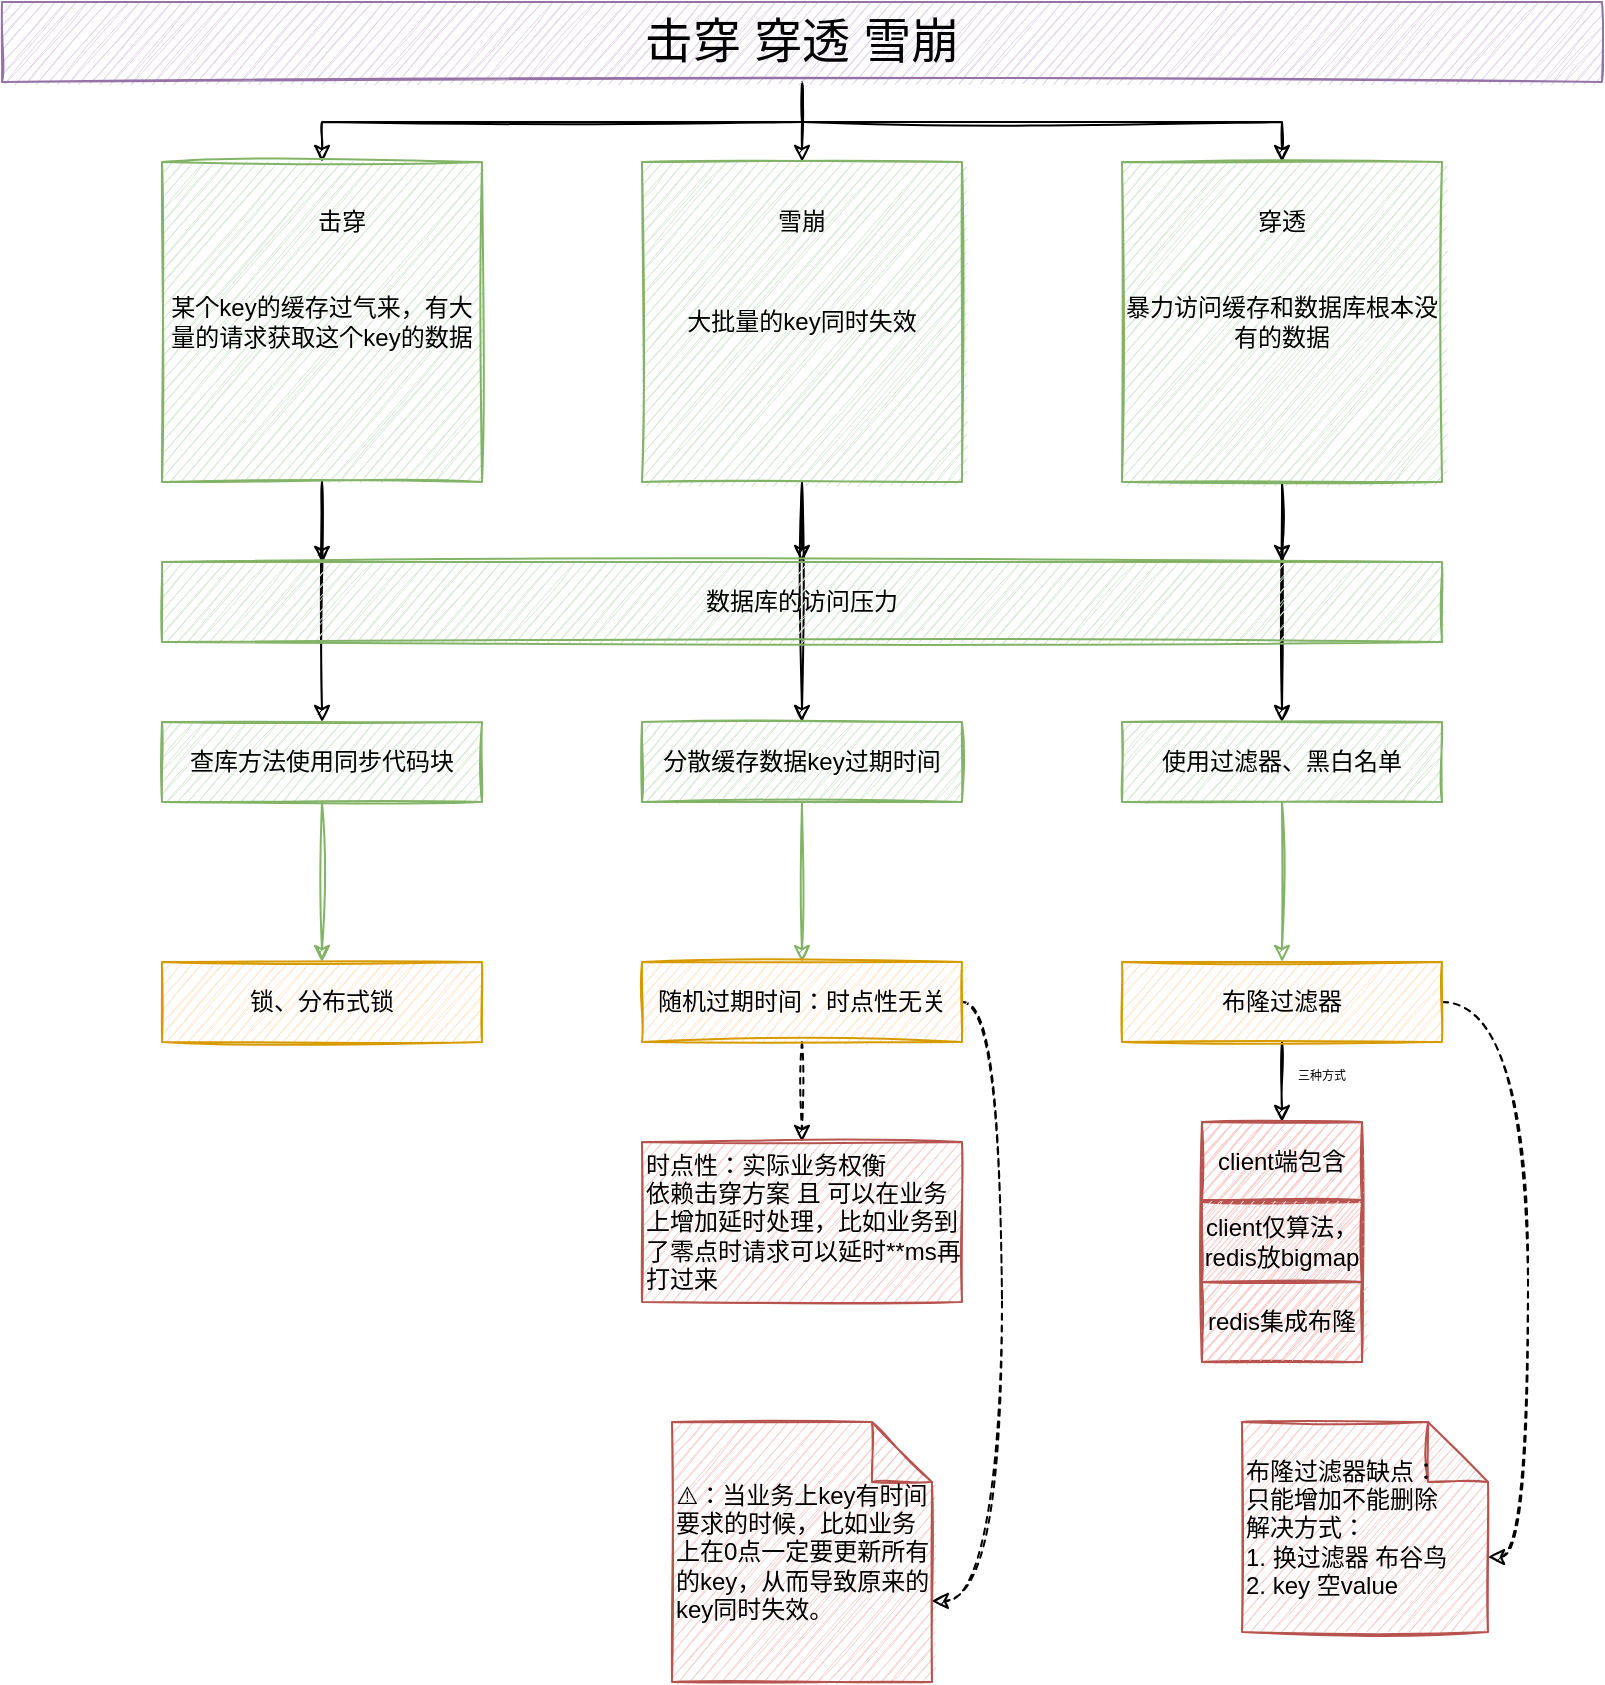 <mxfile version="13.3.6" type="device"><diagram id="yxFkaaRLUikSugU1HOac" name="第 1 页"><mxGraphModel dx="1018" dy="559" grid="1" gridSize="10" guides="1" tooltips="1" connect="1" arrows="1" fold="1" page="1" pageScale="1" pageWidth="827" pageHeight="1169" math="0" shadow="0"><root><mxCell id="0"/><mxCell id="1" parent="0"/><mxCell id="8vLPIoRJYoIOx98PnIwX-2" style="edgeStyle=orthogonalEdgeStyle;rounded=0;sketch=1;orthogonalLoop=1;jettySize=auto;html=1;" edge="1" parent="1" source="cR_nXsfH-o96XRE8XCpg-1" target="cR_nXsfH-o96XRE8XCpg-2"><mxGeometry relative="1" as="geometry"/></mxCell><mxCell id="8vLPIoRJYoIOx98PnIwX-4" style="edgeStyle=orthogonalEdgeStyle;rounded=0;sketch=1;orthogonalLoop=1;jettySize=auto;html=1;entryX=0.5;entryY=0;entryDx=0;entryDy=0;" edge="1" parent="1" source="cR_nXsfH-o96XRE8XCpg-1" target="cR_nXsfH-o96XRE8XCpg-4"><mxGeometry relative="1" as="geometry"/></mxCell><mxCell id="8vLPIoRJYoIOx98PnIwX-5" style="edgeStyle=orthogonalEdgeStyle;rounded=0;sketch=1;orthogonalLoop=1;jettySize=auto;html=1;" edge="1" parent="1" source="cR_nXsfH-o96XRE8XCpg-1" target="cR_nXsfH-o96XRE8XCpg-7"><mxGeometry relative="1" as="geometry"/></mxCell><mxCell id="cR_nXsfH-o96XRE8XCpg-1" value="&lt;font style=&quot;font-size: 24px&quot;&gt;击穿 穿透 雪崩&lt;/font&gt;" style="rounded=0;whiteSpace=wrap;html=1;fillColor=#e1d5e7;strokeColor=#9673a6;sketch=1;" parent="1" vertex="1"><mxGeometry y="40" width="800" height="40" as="geometry"/></mxCell><mxCell id="cR_nXsfH-o96XRE8XCpg-17" style="edgeStyle=orthogonalEdgeStyle;rounded=0;orthogonalLoop=1;jettySize=auto;html=1;exitX=0.5;exitY=1;exitDx=0;exitDy=0;sketch=1;" parent="1" source="cR_nXsfH-o96XRE8XCpg-2" target="cR_nXsfH-o96XRE8XCpg-15" edge="1"><mxGeometry relative="1" as="geometry"/></mxCell><mxCell id="cR_nXsfH-o96XRE8XCpg-18" style="edgeStyle=orthogonalEdgeStyle;rounded=0;orthogonalLoop=1;jettySize=auto;html=1;exitX=0.5;exitY=1;exitDx=0;exitDy=0;entryX=0.125;entryY=0.013;entryDx=0;entryDy=0;entryPerimeter=0;sketch=1;" parent="1" source="cR_nXsfH-o96XRE8XCpg-2" target="cR_nXsfH-o96XRE8XCpg-10" edge="1"><mxGeometry relative="1" as="geometry"/></mxCell><mxCell id="cR_nXsfH-o96XRE8XCpg-2" value="某个key的缓存过气来，有大量的请求获取这个key的数据" style="rounded=0;whiteSpace=wrap;html=1;fillColor=#d5e8d4;strokeColor=#82b366;sketch=1;" parent="1" vertex="1"><mxGeometry x="80" y="120" width="160" height="160" as="geometry"/></mxCell><mxCell id="cR_nXsfH-o96XRE8XCpg-3" value="击穿" style="text;html=1;strokeColor=none;fillColor=none;align=center;verticalAlign=middle;whiteSpace=wrap;rounded=0;sketch=1;" parent="1" vertex="1"><mxGeometry x="150" y="140" width="40" height="20" as="geometry"/></mxCell><mxCell id="cR_nXsfH-o96XRE8XCpg-12" style="edgeStyle=orthogonalEdgeStyle;rounded=0;orthogonalLoop=1;jettySize=auto;html=1;exitX=0.5;exitY=1;exitDx=0;exitDy=0;sketch=1;" parent="1" source="cR_nXsfH-o96XRE8XCpg-4" target="cR_nXsfH-o96XRE8XCpg-10" edge="1"><mxGeometry relative="1" as="geometry"/></mxCell><mxCell id="cR_nXsfH-o96XRE8XCpg-20" style="edgeStyle=orthogonalEdgeStyle;rounded=0;orthogonalLoop=1;jettySize=auto;html=1;exitX=0.5;exitY=1;exitDx=0;exitDy=0;sketch=1;" parent="1" source="cR_nXsfH-o96XRE8XCpg-4" target="cR_nXsfH-o96XRE8XCpg-19" edge="1"><mxGeometry relative="1" as="geometry"/></mxCell><mxCell id="cR_nXsfH-o96XRE8XCpg-4" value="大批量的key同时失效" style="rounded=0;whiteSpace=wrap;html=1;fillColor=#d5e8d4;strokeColor=#82b366;sketch=1;" parent="1" vertex="1"><mxGeometry x="320" y="120" width="160" height="160" as="geometry"/></mxCell><mxCell id="cR_nXsfH-o96XRE8XCpg-5" value="雪崩" style="text;html=1;strokeColor=none;fillColor=none;align=center;verticalAlign=middle;whiteSpace=wrap;rounded=0;sketch=1;" parent="1" vertex="1"><mxGeometry x="380" y="140" width="40" height="20" as="geometry"/></mxCell><mxCell id="cR_nXsfH-o96XRE8XCpg-14" style="edgeStyle=orthogonalEdgeStyle;rounded=0;orthogonalLoop=1;jettySize=auto;html=1;exitX=0.5;exitY=1;exitDx=0;exitDy=0;entryX=0.875;entryY=0;entryDx=0;entryDy=0;entryPerimeter=0;sketch=1;" parent="1" source="cR_nXsfH-o96XRE8XCpg-7" target="cR_nXsfH-o96XRE8XCpg-10" edge="1"><mxGeometry relative="1" as="geometry"/></mxCell><mxCell id="cR_nXsfH-o96XRE8XCpg-22" style="edgeStyle=orthogonalEdgeStyle;rounded=0;orthogonalLoop=1;jettySize=auto;html=1;exitX=0.5;exitY=1;exitDx=0;exitDy=0;sketch=1;" parent="1" source="cR_nXsfH-o96XRE8XCpg-7" target="cR_nXsfH-o96XRE8XCpg-21" edge="1"><mxGeometry relative="1" as="geometry"/></mxCell><mxCell id="cR_nXsfH-o96XRE8XCpg-7" value="暴力访问缓存和数据库根本没有的数据" style="rounded=0;whiteSpace=wrap;html=1;fillColor=#d5e8d4;strokeColor=#82b366;sketch=1;" parent="1" vertex="1"><mxGeometry x="560" y="120" width="160" height="160" as="geometry"/></mxCell><mxCell id="cR_nXsfH-o96XRE8XCpg-8" value="穿透" style="text;html=1;strokeColor=none;fillColor=none;align=center;verticalAlign=middle;whiteSpace=wrap;rounded=0;sketch=1;" parent="1" vertex="1"><mxGeometry x="620" y="140" width="40" height="20" as="geometry"/></mxCell><mxCell id="cR_nXsfH-o96XRE8XCpg-10" value="数据库的访问压力" style="rounded=0;whiteSpace=wrap;html=1;fillColor=#d5e8d4;strokeColor=#82b366;sketch=1;" parent="1" vertex="1"><mxGeometry x="80" y="320" width="640" height="40" as="geometry"/></mxCell><mxCell id="cR_nXsfH-o96XRE8XCpg-24" style="edgeStyle=orthogonalEdgeStyle;rounded=0;orthogonalLoop=1;jettySize=auto;html=1;exitX=0.5;exitY=1;exitDx=0;exitDy=0;fillColor=#d5e8d4;strokeColor=#82b366;sketch=1;" parent="1" source="cR_nXsfH-o96XRE8XCpg-15" target="cR_nXsfH-o96XRE8XCpg-23" edge="1"><mxGeometry relative="1" as="geometry"/></mxCell><mxCell id="cR_nXsfH-o96XRE8XCpg-15" value="查库方法使用同步代码块" style="rounded=0;whiteSpace=wrap;html=1;fillColor=#d5e8d4;strokeColor=#82b366;sketch=1;" parent="1" vertex="1"><mxGeometry x="80" y="400" width="160" height="40" as="geometry"/></mxCell><mxCell id="cR_nXsfH-o96XRE8XCpg-26" style="edgeStyle=orthogonalEdgeStyle;rounded=0;orthogonalLoop=1;jettySize=auto;html=1;exitX=0.5;exitY=1;exitDx=0;exitDy=0;entryX=0.5;entryY=0;entryDx=0;entryDy=0;fillColor=#d5e8d4;strokeColor=#82b366;sketch=1;" parent="1" source="cR_nXsfH-o96XRE8XCpg-19" target="cR_nXsfH-o96XRE8XCpg-25" edge="1"><mxGeometry relative="1" as="geometry"/></mxCell><mxCell id="cR_nXsfH-o96XRE8XCpg-19" value="分散缓存数据key过期时间" style="rounded=0;whiteSpace=wrap;html=1;fillColor=#d5e8d4;strokeColor=#82b366;sketch=1;" parent="1" vertex="1"><mxGeometry x="320" y="400" width="160" height="40" as="geometry"/></mxCell><mxCell id="cR_nXsfH-o96XRE8XCpg-28" style="edgeStyle=orthogonalEdgeStyle;rounded=0;orthogonalLoop=1;jettySize=auto;html=1;exitX=0.5;exitY=1;exitDx=0;exitDy=0;fillColor=#d5e8d4;strokeColor=#82b366;sketch=1;" parent="1" source="cR_nXsfH-o96XRE8XCpg-21" target="cR_nXsfH-o96XRE8XCpg-27" edge="1"><mxGeometry relative="1" as="geometry"/></mxCell><mxCell id="cR_nXsfH-o96XRE8XCpg-21" value="使用过滤器、黑白名单" style="rounded=0;whiteSpace=wrap;html=1;fillColor=#d5e8d4;strokeColor=#82b366;sketch=1;" parent="1" vertex="1"><mxGeometry x="560" y="400" width="160" height="40" as="geometry"/></mxCell><mxCell id="cR_nXsfH-o96XRE8XCpg-23" value="锁、分布式锁" style="rounded=0;whiteSpace=wrap;html=1;fillColor=#ffe6cc;strokeColor=#d79b00;sketch=1;" parent="1" vertex="1"><mxGeometry x="80" y="520" width="160" height="40" as="geometry"/></mxCell><mxCell id="cR_nXsfH-o96XRE8XCpg-57" style="edgeStyle=orthogonalEdgeStyle;curved=1;rounded=0;orthogonalLoop=1;jettySize=auto;html=1;exitX=1;exitY=0.5;exitDx=0;exitDy=0;entryX=0.999;entryY=0.688;entryDx=0;entryDy=0;entryPerimeter=0;dashed=1;sketch=1;" parent="1" source="cR_nXsfH-o96XRE8XCpg-25" target="cR_nXsfH-o96XRE8XCpg-45" edge="1"><mxGeometry relative="1" as="geometry"/></mxCell><mxCell id="cR_nXsfH-o96XRE8XCpg-58" style="edgeStyle=orthogonalEdgeStyle;curved=1;rounded=0;orthogonalLoop=1;jettySize=auto;html=1;exitX=0.5;exitY=1;exitDx=0;exitDy=0;entryX=0.5;entryY=0;entryDx=0;entryDy=0;dashed=1;sketch=1;" parent="1" source="cR_nXsfH-o96XRE8XCpg-25" target="cR_nXsfH-o96XRE8XCpg-53" edge="1"><mxGeometry relative="1" as="geometry"/></mxCell><mxCell id="cR_nXsfH-o96XRE8XCpg-25" value="随机过期时间：时点性无关" style="rounded=0;whiteSpace=wrap;html=1;fillColor=#ffe6cc;strokeColor=#d79b00;sketch=1;" parent="1" vertex="1"><mxGeometry x="320" y="520" width="160" height="40" as="geometry"/></mxCell><mxCell id="cR_nXsfH-o96XRE8XCpg-42" style="edgeStyle=orthogonalEdgeStyle;rounded=0;orthogonalLoop=1;jettySize=auto;html=1;exitX=0.5;exitY=1;exitDx=0;exitDy=0;entryX=0.5;entryY=0;entryDx=0;entryDy=0;sketch=1;" parent="1" source="cR_nXsfH-o96XRE8XCpg-27" target="cR_nXsfH-o96XRE8XCpg-36" edge="1"><mxGeometry relative="1" as="geometry"/></mxCell><mxCell id="cR_nXsfH-o96XRE8XCpg-55" style="edgeStyle=orthogonalEdgeStyle;rounded=0;orthogonalLoop=1;jettySize=auto;html=1;exitX=1;exitY=0.5;exitDx=0;exitDy=0;entryX=0;entryY=0;entryDx=123;entryDy=67.5;entryPerimeter=0;curved=1;dashed=1;sketch=1;" parent="1" source="cR_nXsfH-o96XRE8XCpg-27" target="cR_nXsfH-o96XRE8XCpg-34" edge="1"><mxGeometry relative="1" as="geometry"/></mxCell><mxCell id="cR_nXsfH-o96XRE8XCpg-27" value="布隆过滤器" style="rounded=0;whiteSpace=wrap;html=1;fillColor=#ffe6cc;strokeColor=#d79b00;sketch=1;" parent="1" vertex="1"><mxGeometry x="560" y="520" width="160" height="40" as="geometry"/></mxCell><mxCell id="cR_nXsfH-o96XRE8XCpg-34" value="&lt;font style=&quot;line-height: 100%&quot;&gt;&lt;font style=&quot;font-size: 12px&quot;&gt;布隆过滤器缺点：&lt;br&gt;只能增加不能删除&lt;br&gt;解决方式：&lt;br&gt;1. 换过滤器 布谷鸟&lt;br&gt;2. key 空value&lt;/font&gt;&lt;br&gt;&lt;/font&gt;" style="shape=note;whiteSpace=wrap;html=1;backgroundOutline=1;darkOpacity=0.05;align=left;fillColor=#f8cecc;strokeColor=#b85450;sketch=1;" parent="1" vertex="1"><mxGeometry x="620" y="750" width="123" height="105" as="geometry"/></mxCell><mxCell id="cR_nXsfH-o96XRE8XCpg-41" value="" style="group;fillColor=#f8cecc;strokeColor=#b85450;sketch=1;" parent="1" vertex="1" connectable="0"><mxGeometry x="600" y="600" width="80" height="120" as="geometry"/></mxCell><mxCell id="cR_nXsfH-o96XRE8XCpg-36" value="client端包含" style="rounded=0;whiteSpace=wrap;html=1;fillColor=#f8cecc;strokeColor=#b85450;sketch=1;" parent="cR_nXsfH-o96XRE8XCpg-41" vertex="1"><mxGeometry width="80" height="40" as="geometry"/></mxCell><mxCell id="cR_nXsfH-o96XRE8XCpg-37" value="client仅算法，&lt;br&gt;redis放bigmap" style="rounded=0;whiteSpace=wrap;html=1;fillColor=#f8cecc;strokeColor=#b85450;sketch=1;" parent="cR_nXsfH-o96XRE8XCpg-41" vertex="1"><mxGeometry y="39" width="80" height="41" as="geometry"/></mxCell><mxCell id="cR_nXsfH-o96XRE8XCpg-38" value="redis集成布隆" style="rounded=0;whiteSpace=wrap;html=1;fillColor=#f8cecc;strokeColor=#b85450;sketch=1;" parent="cR_nXsfH-o96XRE8XCpg-41" vertex="1"><mxGeometry y="80" width="80" height="40" as="geometry"/></mxCell><mxCell id="cR_nXsfH-o96XRE8XCpg-43" value="&lt;font style=&quot;font-size: 6px&quot;&gt;三种方式&lt;/font&gt;" style="text;html=1;strokeColor=none;fillColor=none;align=center;verticalAlign=middle;whiteSpace=wrap;rounded=0;sketch=1;" parent="1" vertex="1"><mxGeometry x="640" y="565" width="40" height="20" as="geometry"/></mxCell><mxCell id="cR_nXsfH-o96XRE8XCpg-45" value="&lt;font style=&quot;font-size: 12px&quot;&gt;⚠️：当业务上key有时间要求的时候，比如业务上在0点一定要更新所有的key，从而导致原来的key同时失效。&lt;/font&gt;" style="shape=note;whiteSpace=wrap;html=1;backgroundOutline=1;darkOpacity=0.05;fillColor=#f8cecc;strokeColor=#b85450;align=left;sketch=1;" parent="1" vertex="1"><mxGeometry x="335" y="750" width="130" height="130" as="geometry"/></mxCell><mxCell id="cR_nXsfH-o96XRE8XCpg-53" value="时点性：实际业务权衡&lt;br&gt;依赖击穿方案 且 可以在业务上增加延时处理，比如业务到了零点时请求可以延时**ms再打过来" style="rounded=0;whiteSpace=wrap;html=1;fillColor=#f8cecc;strokeColor=#b85450;align=left;sketch=1;" parent="1" vertex="1"><mxGeometry x="320" y="610" width="160" height="80" as="geometry"/></mxCell></root></mxGraphModel></diagram></mxfile>